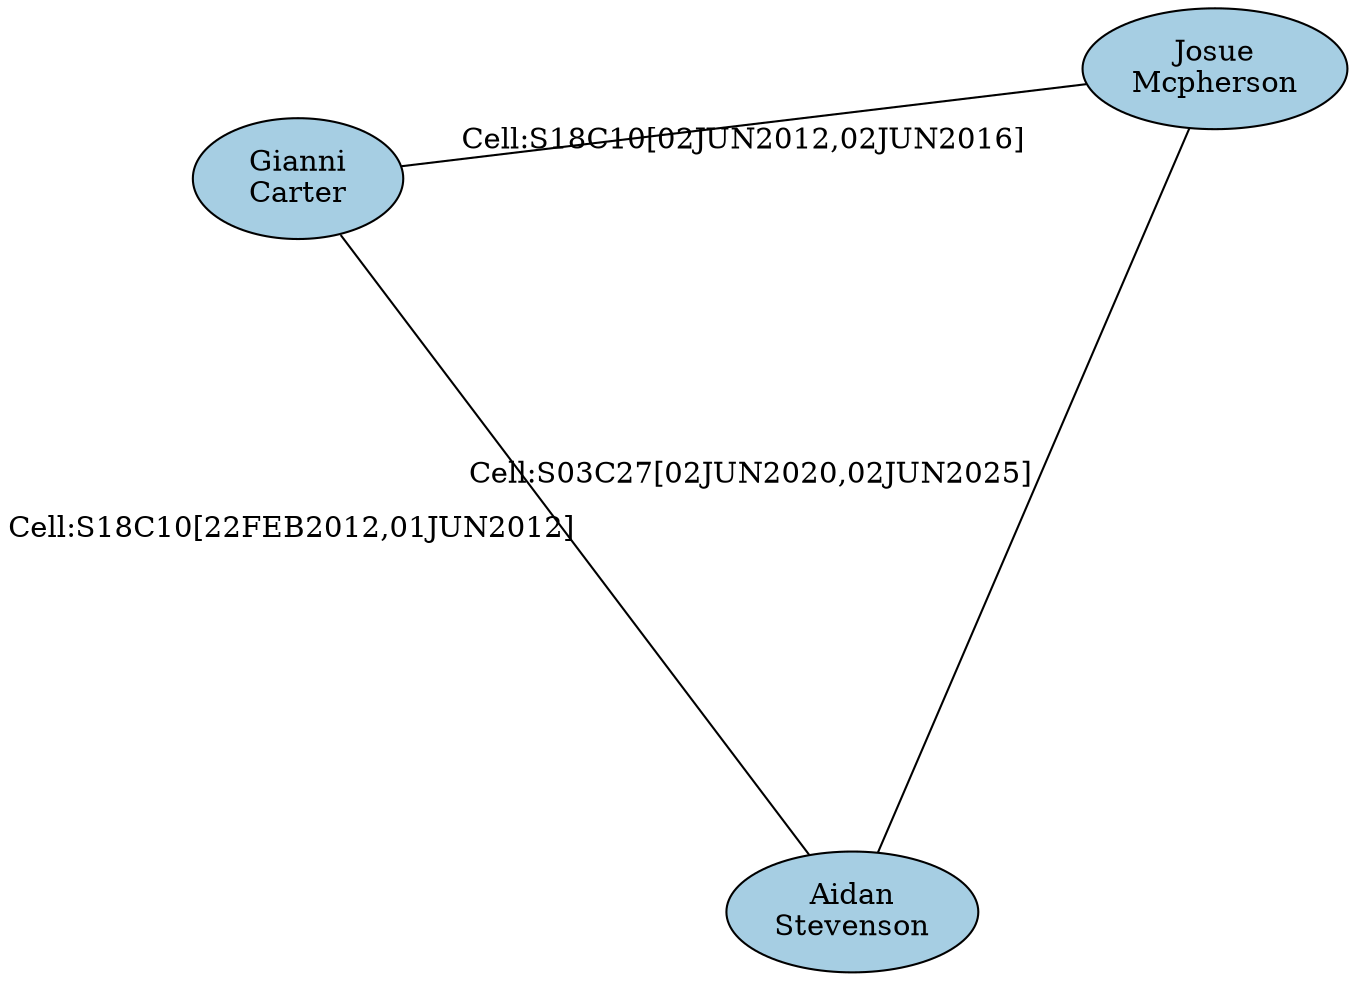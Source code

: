 graph G {
layout=sfdp
node[colorscheme=paired8, style=filled, color=black, fixedSize=true, width=1.4, height=.8]
"I46215"[fillcolor= "1",label= "Josue
Mcpherson"]
"I39646"[fillcolor= "1",label= "Gianni
Carter"]
"I37491"[fillcolor= "1",label= "Aidan
Stevenson"]
"I37491" -- "I39646"[label= "Cell:S18C10[22FEB2012,01JUN2012]"]
"I37491" -- "I46215"[label= "Cell:S03C27[02JUN2020,02JUN2025]"]
"I39646" -- "I46215"[label= "Cell:S18C10[02JUN2012,02JUN2016]"]
}
